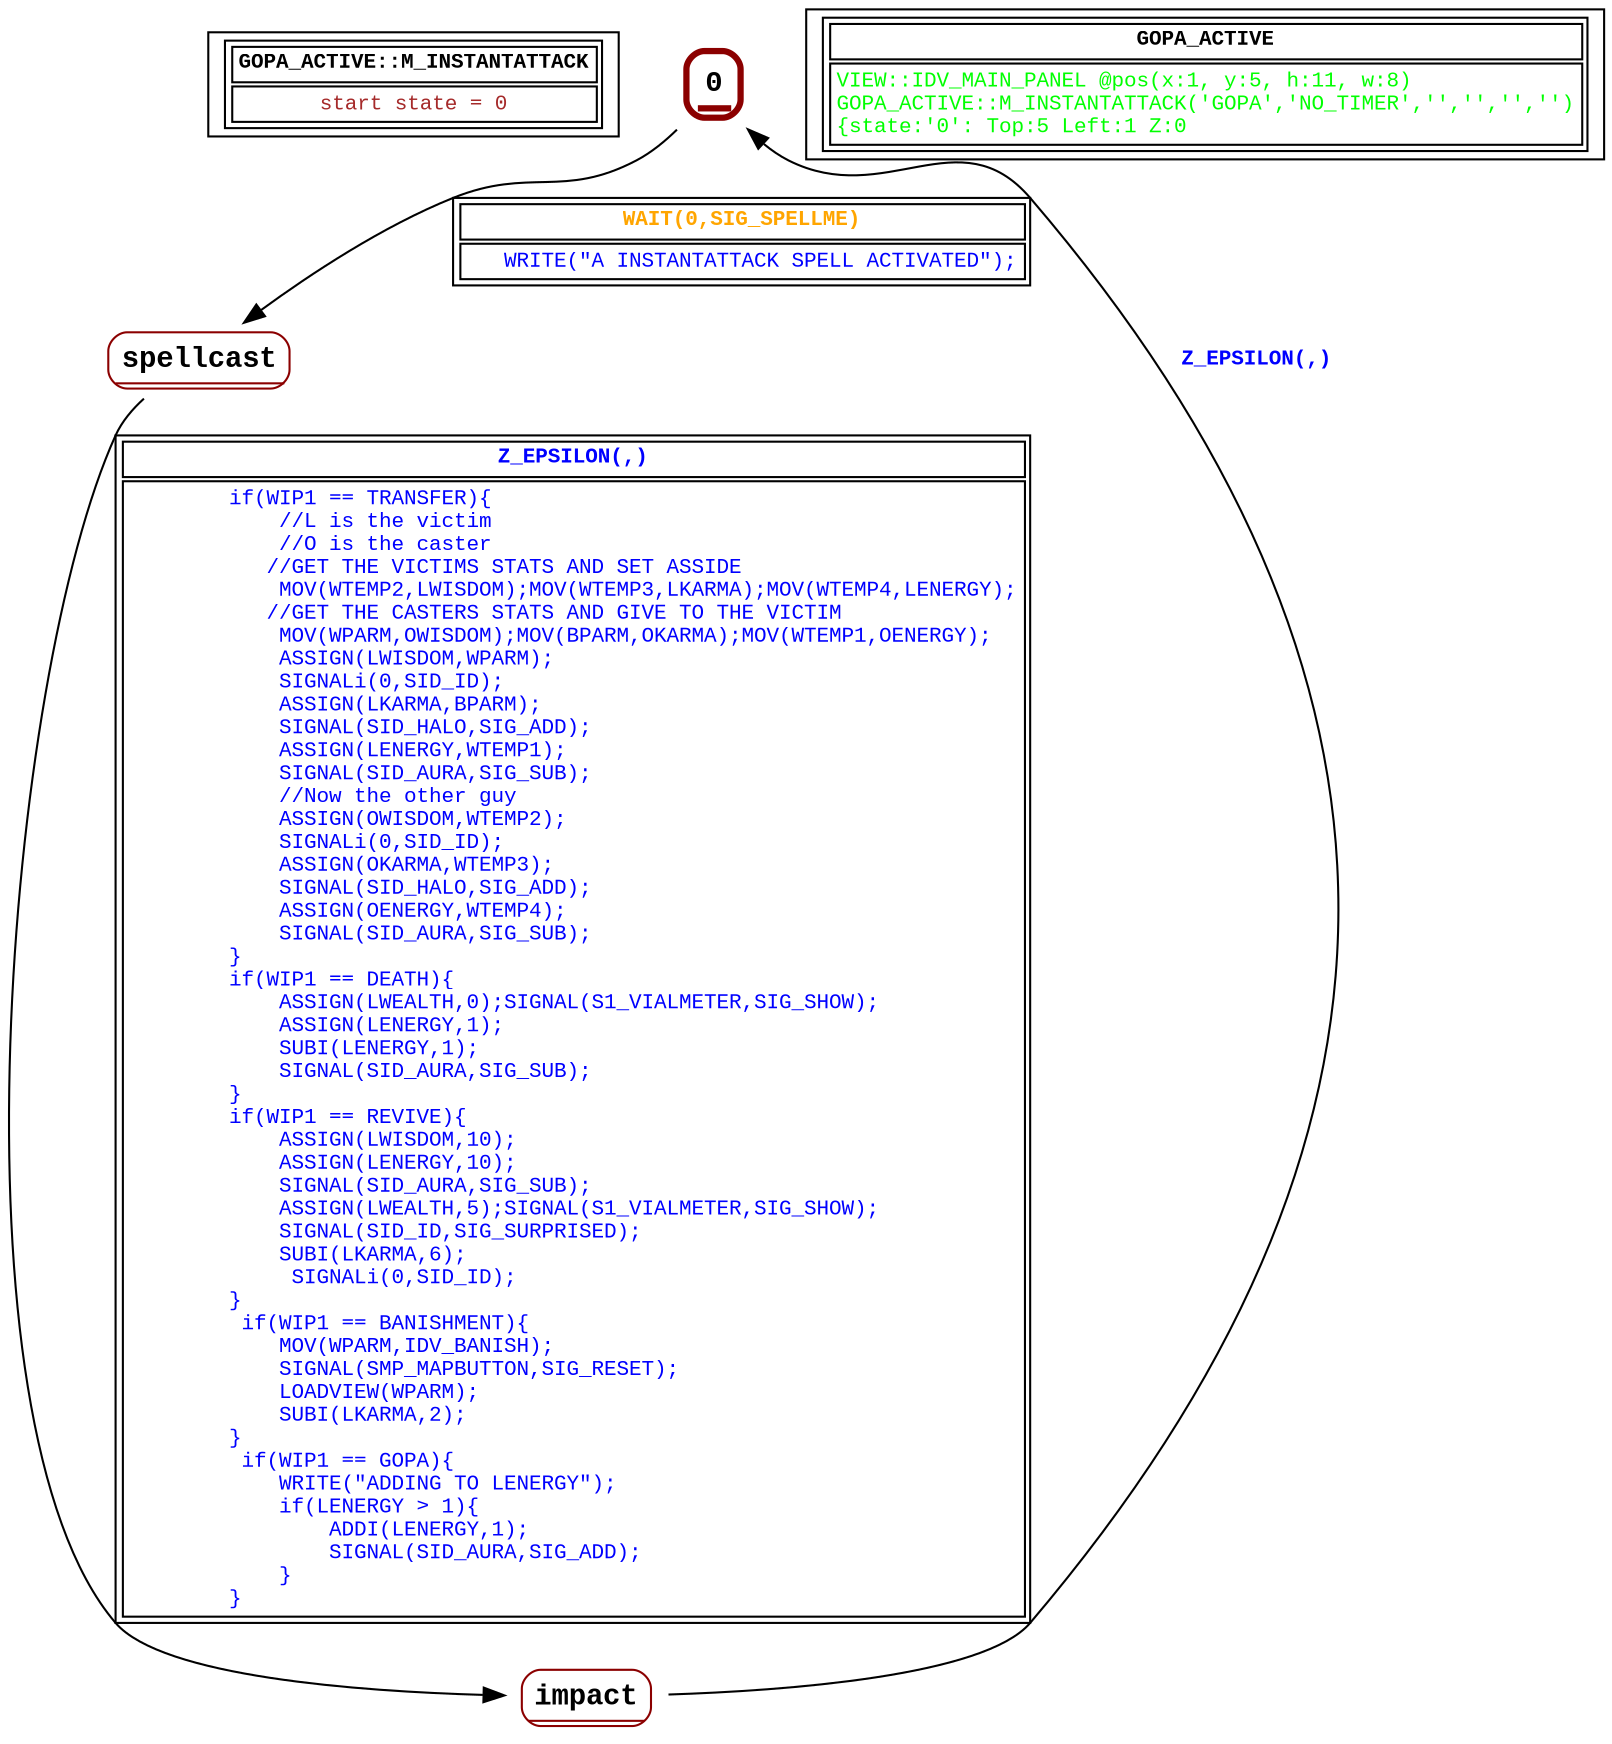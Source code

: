 digraph Automaton {
 fontname="Courier New"
	node [shape=oval, fontname="Courier New"];
	filename[shape = record, fontsize=10, label=< <table border="1"><tr><td><b>GOPA_ACTIVE::M_INSTANTATTACK<br align="left"/></b></td></tr>
<tr><td><font point-size="10" color ="brown">start state = 0<br align="left"/></font></td></tr></table>>
];
	0[shape = none, fontsize=14, label=< <table border="3" color="darkred" style="rounded"><tr><td sides="b"><b>0<br align="left"/></b></td></tr>
</table>>];
"0" -> "spellcast" [fontcolor=orange,fontsize=10,fontname="Courier New", label=< <table border="1"><tr><td><b>WAIT(0,SIG_SPELLME)<br align="left"/></b></td></tr>
<tr><td><font point-size="10" color ="blue">   WRITE(&quot;A INSTANTATTACK SPELL ACTIVATED&quot;);<br align="left"/></font></td></tr></table>>
];
	impact[shape = none, fontsize=14, label=< <table border="1" color="darkred" style="rounded"><tr><td sides="b"><b>impact<br align="left"/></b></td></tr>
</table>>];
"impact" -> "0" [fontcolor=blue,fontsize=10,fontname="Courier New", label=< <table border="0"><tr><td><b>Z_EPSILON(,)<br align="left"/></b></td></tr>
</table>>
];
	spellcast[shape = none, fontsize=14, label=< <table border="1" color="darkred" style="rounded"><tr><td sides="b"><b>spellcast<br align="left"/></b></td></tr>
</table>>];
"spellcast" -> "impact" [fontcolor=blue,fontsize=10,fontname="Courier New", label=< <table border="1"><tr><td><b>Z_EPSILON(,)<br align="left"/></b></td></tr>
<tr><td><font point-size="10" color ="blue">        if(WIP1 == TRANSFER)&#123;<br align="left"/>            //L is the victim<br align="left"/>            //O is the caster<br align="left"/>           //GET THE VICTIMS STATS AND SET ASSIDE <br align="left"/>            MOV(WTEMP2,LWISDOM);MOV(WTEMP3,LKARMA);MOV(WTEMP4,LENERGY);<br align="left"/>           //GET THE CASTERS STATS AND GIVE TO THE VICTIM<br align="left"/>            MOV(WPARM,OWISDOM);MOV(BPARM,OKARMA);MOV(WTEMP1,OENERGY);<br align="left"/>            ASSIGN(LWISDOM,WPARM);<br align="left"/>            SIGNALi(0,SID_ID);<br align="left"/>            ASSIGN(LKARMA,BPARM);<br align="left"/>            SIGNAL(SID_HALO,SIG_ADD);<br align="left"/>            ASSIGN(LENERGY,WTEMP1);<br align="left"/>            SIGNAL(SID_AURA,SIG_SUB);<br align="left"/>            //Now the other guy<br align="left"/>            ASSIGN(OWISDOM,WTEMP2);<br align="left"/>            SIGNALi(0,SID_ID);<br align="left"/>            ASSIGN(OKARMA,WTEMP3);<br align="left"/>            SIGNAL(SID_HALO,SIG_ADD);<br align="left"/>            ASSIGN(OENERGY,WTEMP4);<br align="left"/>            SIGNAL(SID_AURA,SIG_SUB);<br align="left"/>        &#125;<br align="left"/>        if(WIP1 == DEATH)&#123; <br align="left"/>            ASSIGN(LWEALTH,0);SIGNAL(S1_VIALMETER,SIG_SHOW);<br align="left"/>            ASSIGN(LENERGY,1);<br align="left"/>            SUBI(LENERGY,1);<br align="left"/>            SIGNAL(SID_AURA,SIG_SUB);   <br align="left"/>        &#125;<br align="left"/>        if(WIP1 == REVIVE)&#123; <br align="left"/>            ASSIGN(LWISDOM,10);<br align="left"/>            ASSIGN(LENERGY,10);<br align="left"/>            SIGNAL(SID_AURA,SIG_SUB);<br align="left"/>            ASSIGN(LWEALTH,5);SIGNAL(S1_VIALMETER,SIG_SHOW);<br align="left"/>            SIGNAL(SID_ID,SIG_SURPRISED);<br align="left"/>            SUBI(LKARMA,6);<br align="left"/>             SIGNALi(0,SID_ID);<br align="left"/>        &#125;<br align="left"/>         if(WIP1 == BANISHMENT)&#123;<br align="left"/>            MOV(WPARM,IDV_BANISH);<br align="left"/>            SIGNAL(SMP_MAPBUTTON,SIG_RESET);<br align="left"/>            LOADVIEW(WPARM);<br align="left"/>            SUBI(LKARMA,2);<br align="left"/>        &#125;<br align="left"/>         if(WIP1 == GOPA)&#123;<br align="left"/>            WRITE(&quot;ADDING TO LENERGY&quot;);<br align="left"/>            if(LENERGY &gt; 1)&#123;<br align="left"/>                ADDI(LENERGY,1);<br align="left"/>                SIGNAL(SID_AURA,SIG_ADD);<br align="left"/>            &#125;<br align="left"/>        &#125;<br align="left"/></font></td></tr></table>>
];
	status[shape = record, fontsize=10, label=< <table border="1"><tr><td><b>GOPA_ACTIVE<br align="left"/></b></td></tr>
<tr><td><font point-size="10" color ="green">VIEW::IDV_MAIN_PANEL @pos(x:1, y:5, h:11, w:8)<br align="left"/>GOPA_ACTIVE::M_INSTANTATTACK(&apos;GOPA&apos;,&apos;NO_TIMER&apos;,&apos;&apos;,&apos;&apos;,&apos;&apos;,&apos;&apos;)<br align="left"/>			&#123;state:&apos;0&apos;: Top:5 Left:1 Z:0<br align="left"/></font></td></tr></table>>
];
}
